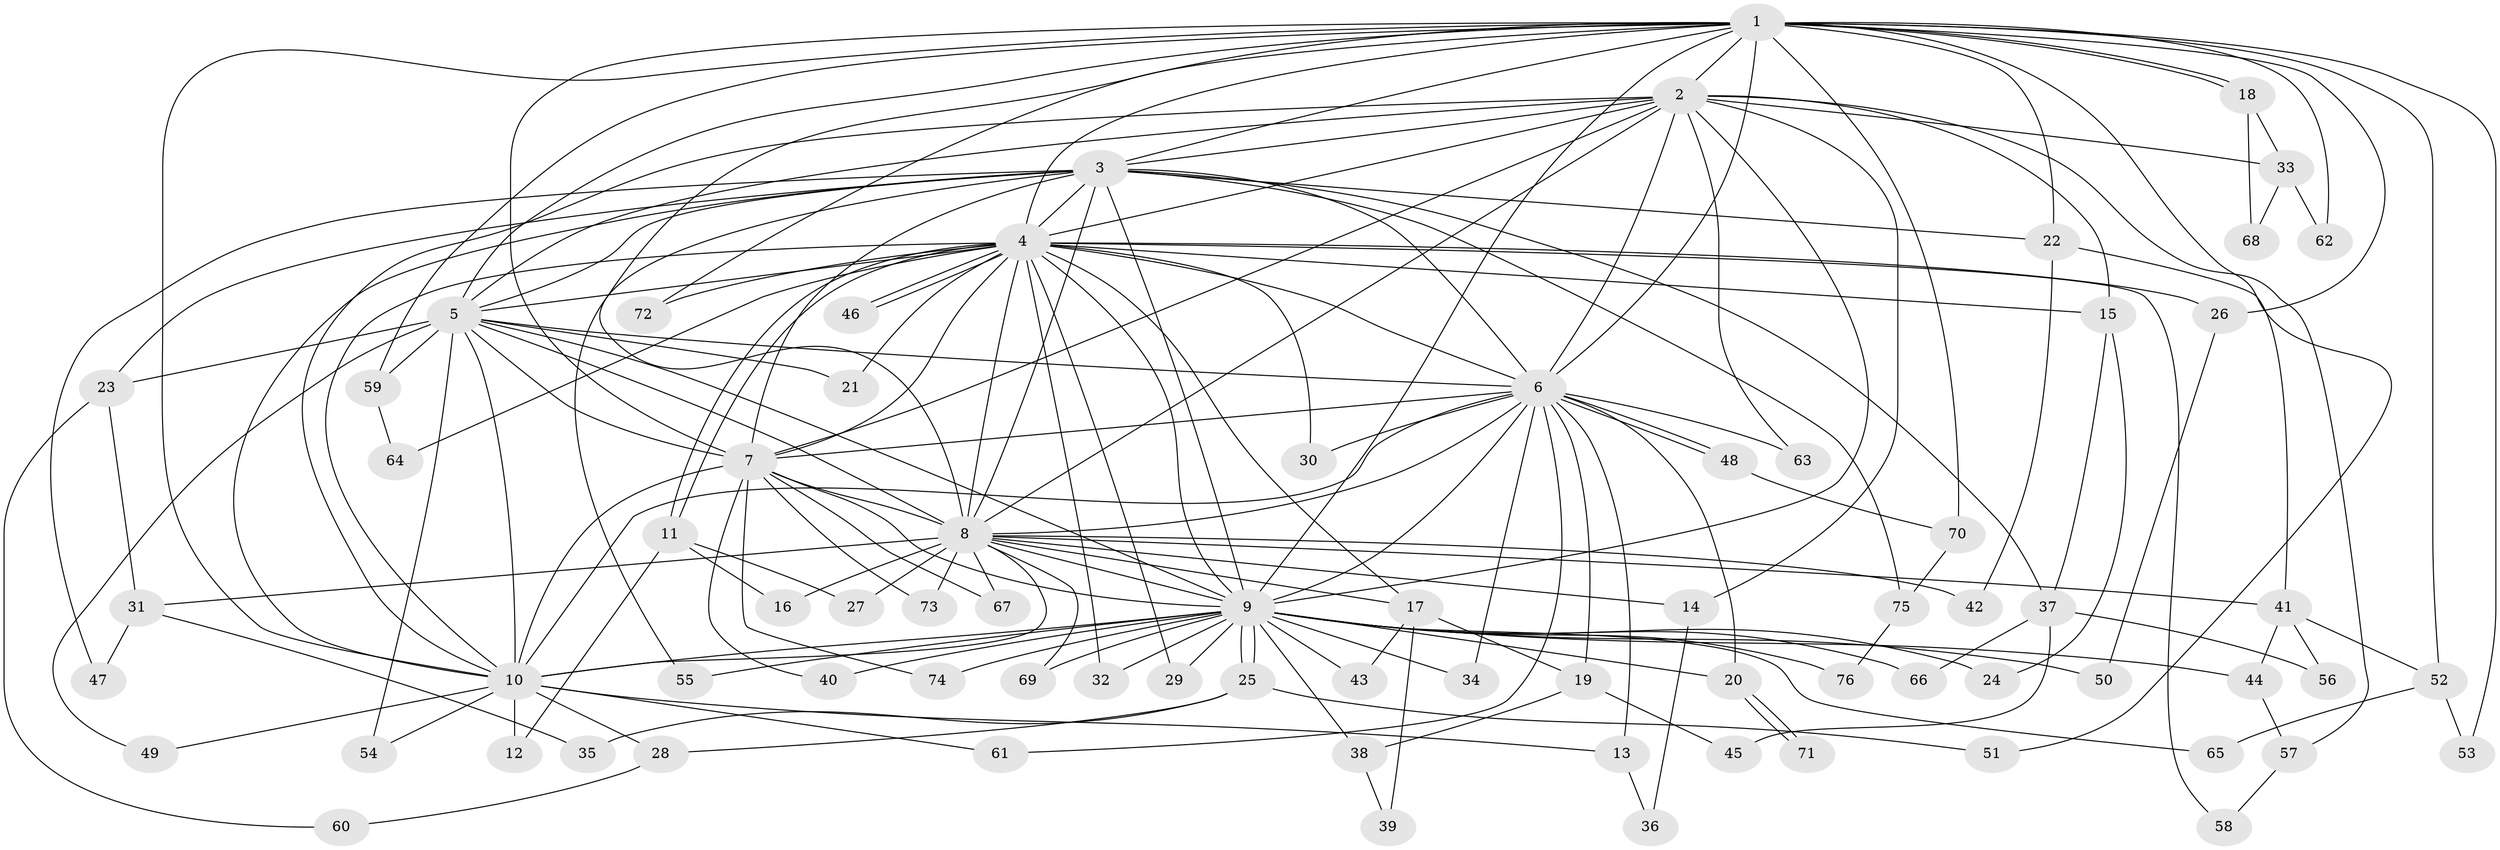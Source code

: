 // Generated by graph-tools (version 1.1) at 2025/44/03/09/25 04:44:31]
// undirected, 76 vertices, 177 edges
graph export_dot {
graph [start="1"]
  node [color=gray90,style=filled];
  1;
  2;
  3;
  4;
  5;
  6;
  7;
  8;
  9;
  10;
  11;
  12;
  13;
  14;
  15;
  16;
  17;
  18;
  19;
  20;
  21;
  22;
  23;
  24;
  25;
  26;
  27;
  28;
  29;
  30;
  31;
  32;
  33;
  34;
  35;
  36;
  37;
  38;
  39;
  40;
  41;
  42;
  43;
  44;
  45;
  46;
  47;
  48;
  49;
  50;
  51;
  52;
  53;
  54;
  55;
  56;
  57;
  58;
  59;
  60;
  61;
  62;
  63;
  64;
  65;
  66;
  67;
  68;
  69;
  70;
  71;
  72;
  73;
  74;
  75;
  76;
  1 -- 2;
  1 -- 3;
  1 -- 4;
  1 -- 5;
  1 -- 6;
  1 -- 7;
  1 -- 8;
  1 -- 9;
  1 -- 10;
  1 -- 18;
  1 -- 18;
  1 -- 22;
  1 -- 26;
  1 -- 51;
  1 -- 52;
  1 -- 53;
  1 -- 59;
  1 -- 62;
  1 -- 70;
  1 -- 72;
  2 -- 3;
  2 -- 4;
  2 -- 5;
  2 -- 6;
  2 -- 7;
  2 -- 8;
  2 -- 9;
  2 -- 10;
  2 -- 14;
  2 -- 15;
  2 -- 33;
  2 -- 57;
  2 -- 63;
  3 -- 4;
  3 -- 5;
  3 -- 6;
  3 -- 7;
  3 -- 8;
  3 -- 9;
  3 -- 10;
  3 -- 22;
  3 -- 23;
  3 -- 37;
  3 -- 47;
  3 -- 55;
  3 -- 75;
  4 -- 5;
  4 -- 6;
  4 -- 7;
  4 -- 8;
  4 -- 9;
  4 -- 10;
  4 -- 11;
  4 -- 11;
  4 -- 15;
  4 -- 17;
  4 -- 21;
  4 -- 26;
  4 -- 29;
  4 -- 30;
  4 -- 32;
  4 -- 46;
  4 -- 46;
  4 -- 58;
  4 -- 64;
  4 -- 72;
  5 -- 6;
  5 -- 7;
  5 -- 8;
  5 -- 9;
  5 -- 10;
  5 -- 21;
  5 -- 23;
  5 -- 49;
  5 -- 54;
  5 -- 59;
  6 -- 7;
  6 -- 8;
  6 -- 9;
  6 -- 10;
  6 -- 13;
  6 -- 19;
  6 -- 20;
  6 -- 30;
  6 -- 34;
  6 -- 48;
  6 -- 48;
  6 -- 61;
  6 -- 63;
  7 -- 8;
  7 -- 9;
  7 -- 10;
  7 -- 40;
  7 -- 67;
  7 -- 73;
  7 -- 74;
  8 -- 9;
  8 -- 10;
  8 -- 14;
  8 -- 16;
  8 -- 17;
  8 -- 27;
  8 -- 31;
  8 -- 41;
  8 -- 42;
  8 -- 67;
  8 -- 69;
  8 -- 73;
  9 -- 10;
  9 -- 20;
  9 -- 24;
  9 -- 25;
  9 -- 25;
  9 -- 29;
  9 -- 32;
  9 -- 34;
  9 -- 38;
  9 -- 40;
  9 -- 43;
  9 -- 44;
  9 -- 50;
  9 -- 55;
  9 -- 65;
  9 -- 66;
  9 -- 69;
  9 -- 74;
  9 -- 76;
  10 -- 12;
  10 -- 13;
  10 -- 28;
  10 -- 49;
  10 -- 54;
  10 -- 61;
  11 -- 12;
  11 -- 16;
  11 -- 27;
  13 -- 36;
  14 -- 36;
  15 -- 24;
  15 -- 37;
  17 -- 19;
  17 -- 39;
  17 -- 43;
  18 -- 33;
  18 -- 68;
  19 -- 38;
  19 -- 45;
  20 -- 71;
  20 -- 71;
  22 -- 41;
  22 -- 42;
  23 -- 31;
  23 -- 60;
  25 -- 28;
  25 -- 35;
  25 -- 51;
  26 -- 50;
  28 -- 60;
  31 -- 35;
  31 -- 47;
  33 -- 62;
  33 -- 68;
  37 -- 45;
  37 -- 56;
  37 -- 66;
  38 -- 39;
  41 -- 44;
  41 -- 52;
  41 -- 56;
  44 -- 57;
  48 -- 70;
  52 -- 53;
  52 -- 65;
  57 -- 58;
  59 -- 64;
  70 -- 75;
  75 -- 76;
}

